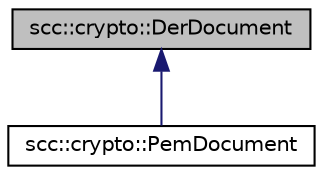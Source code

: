 digraph "scc::crypto::DerDocument"
{
 // LATEX_PDF_SIZE
  edge [fontname="Helvetica",fontsize="10",labelfontname="Helvetica",labelfontsize="10"];
  node [fontname="Helvetica",fontsize="10",shape=record];
  Node1 [label="scc::crypto::DerDocument",height=0.2,width=0.4,color="black", fillcolor="grey75", style="filled", fontcolor="black",tooltip="DER document."];
  Node1 -> Node2 [dir="back",color="midnightblue",fontsize="10",style="solid",fontname="Helvetica"];
  Node2 [label="scc::crypto::PemDocument",height=0.2,width=0.4,color="black", fillcolor="white", style="filled",URL="$df/df7/classscc_1_1crypto_1_1PemDocument.html",tooltip="PEM formatted DER document."];
}
